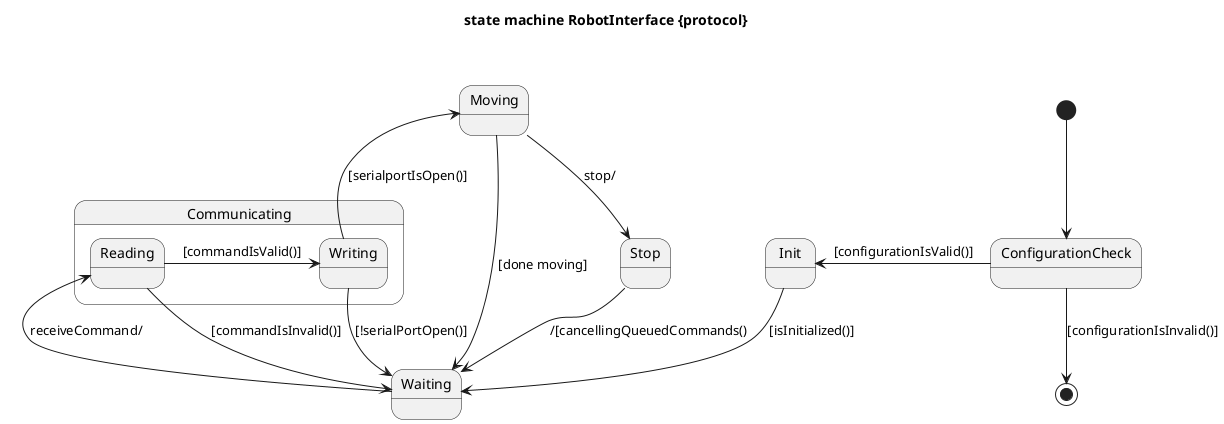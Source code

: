 @startuml
' left to right direction

title
state machine RobotInterface {protocol}


end title

state Moving
state Waiting
state Init
state Stop
state ConfigurationCheck

state Communicating{
    state Writing
    state Reading
}

[*] -down-> ConfigurationCheck
ConfigurationCheck -left-> Init : [configurationIsValid()]
ConfigurationCheck -down-> [*] : [configurationIsInvalid()]
Init -down-> Waiting : [isInitialized()]
Writing --down-> Moving : [serialportIsOpen()]
Reading -right-> Writing : [commandIsValid()]
Waiting -right--> Reading : receiveCommand/
Reading -left-> Waiting : [commandIsInvalid()]
Moving --> Stop : stop/
Stop --> Waiting : /[cancellingQueuedCommands()
Moving --> Waiting: [done moving]
Writing -down-> Waiting: [!serialPortOpen()]

@enduml